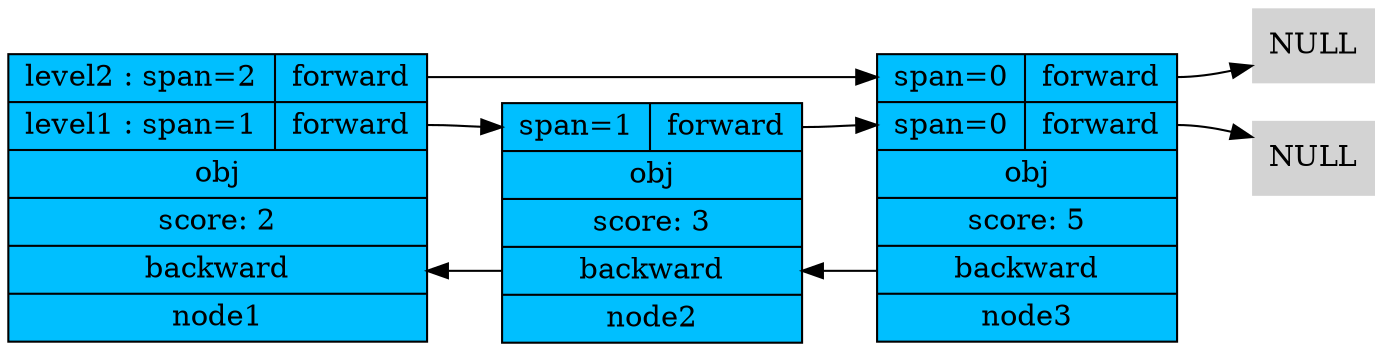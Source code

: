 digraph skiplist {
    rankdir = LR;
    node [shape=record, style = filled];

    // nodes
    node1 [label="{level2 : span=2 | <forward2> forward} | {level1 : span=1 | <forward1> forward} | obj | score: 2 | <backward> backward | node1", fillcolor = "deepskyblue"];

    node2 [label="{<span1> span=1 | <forward1> forward} | obj | score: 3 | <backward> backward | node2", fillcolor = "deepskyblue"];

    node3 [label="{<span2> span=0 | <forward2>forward} | {<span1> span=0 | <forward1> forward} | obj | score: 5 | <backward> backward | node3", fillcolor = "deepskyblue"];

    null1 [label="NULL", shape=plaintext];
    null2 [label="NULL", shape=plaintext];

    // lines
    node1:forward1 -> node2:span1;
    node1:forward2 -> node3:span2;

    node2:backward -> node1:backward;
    node2:forward1 -> node3:span1;

    node3:backward -> node2:backward;
    node3:forward1 -> null1;
    node3:forward2 -> null2;
}
